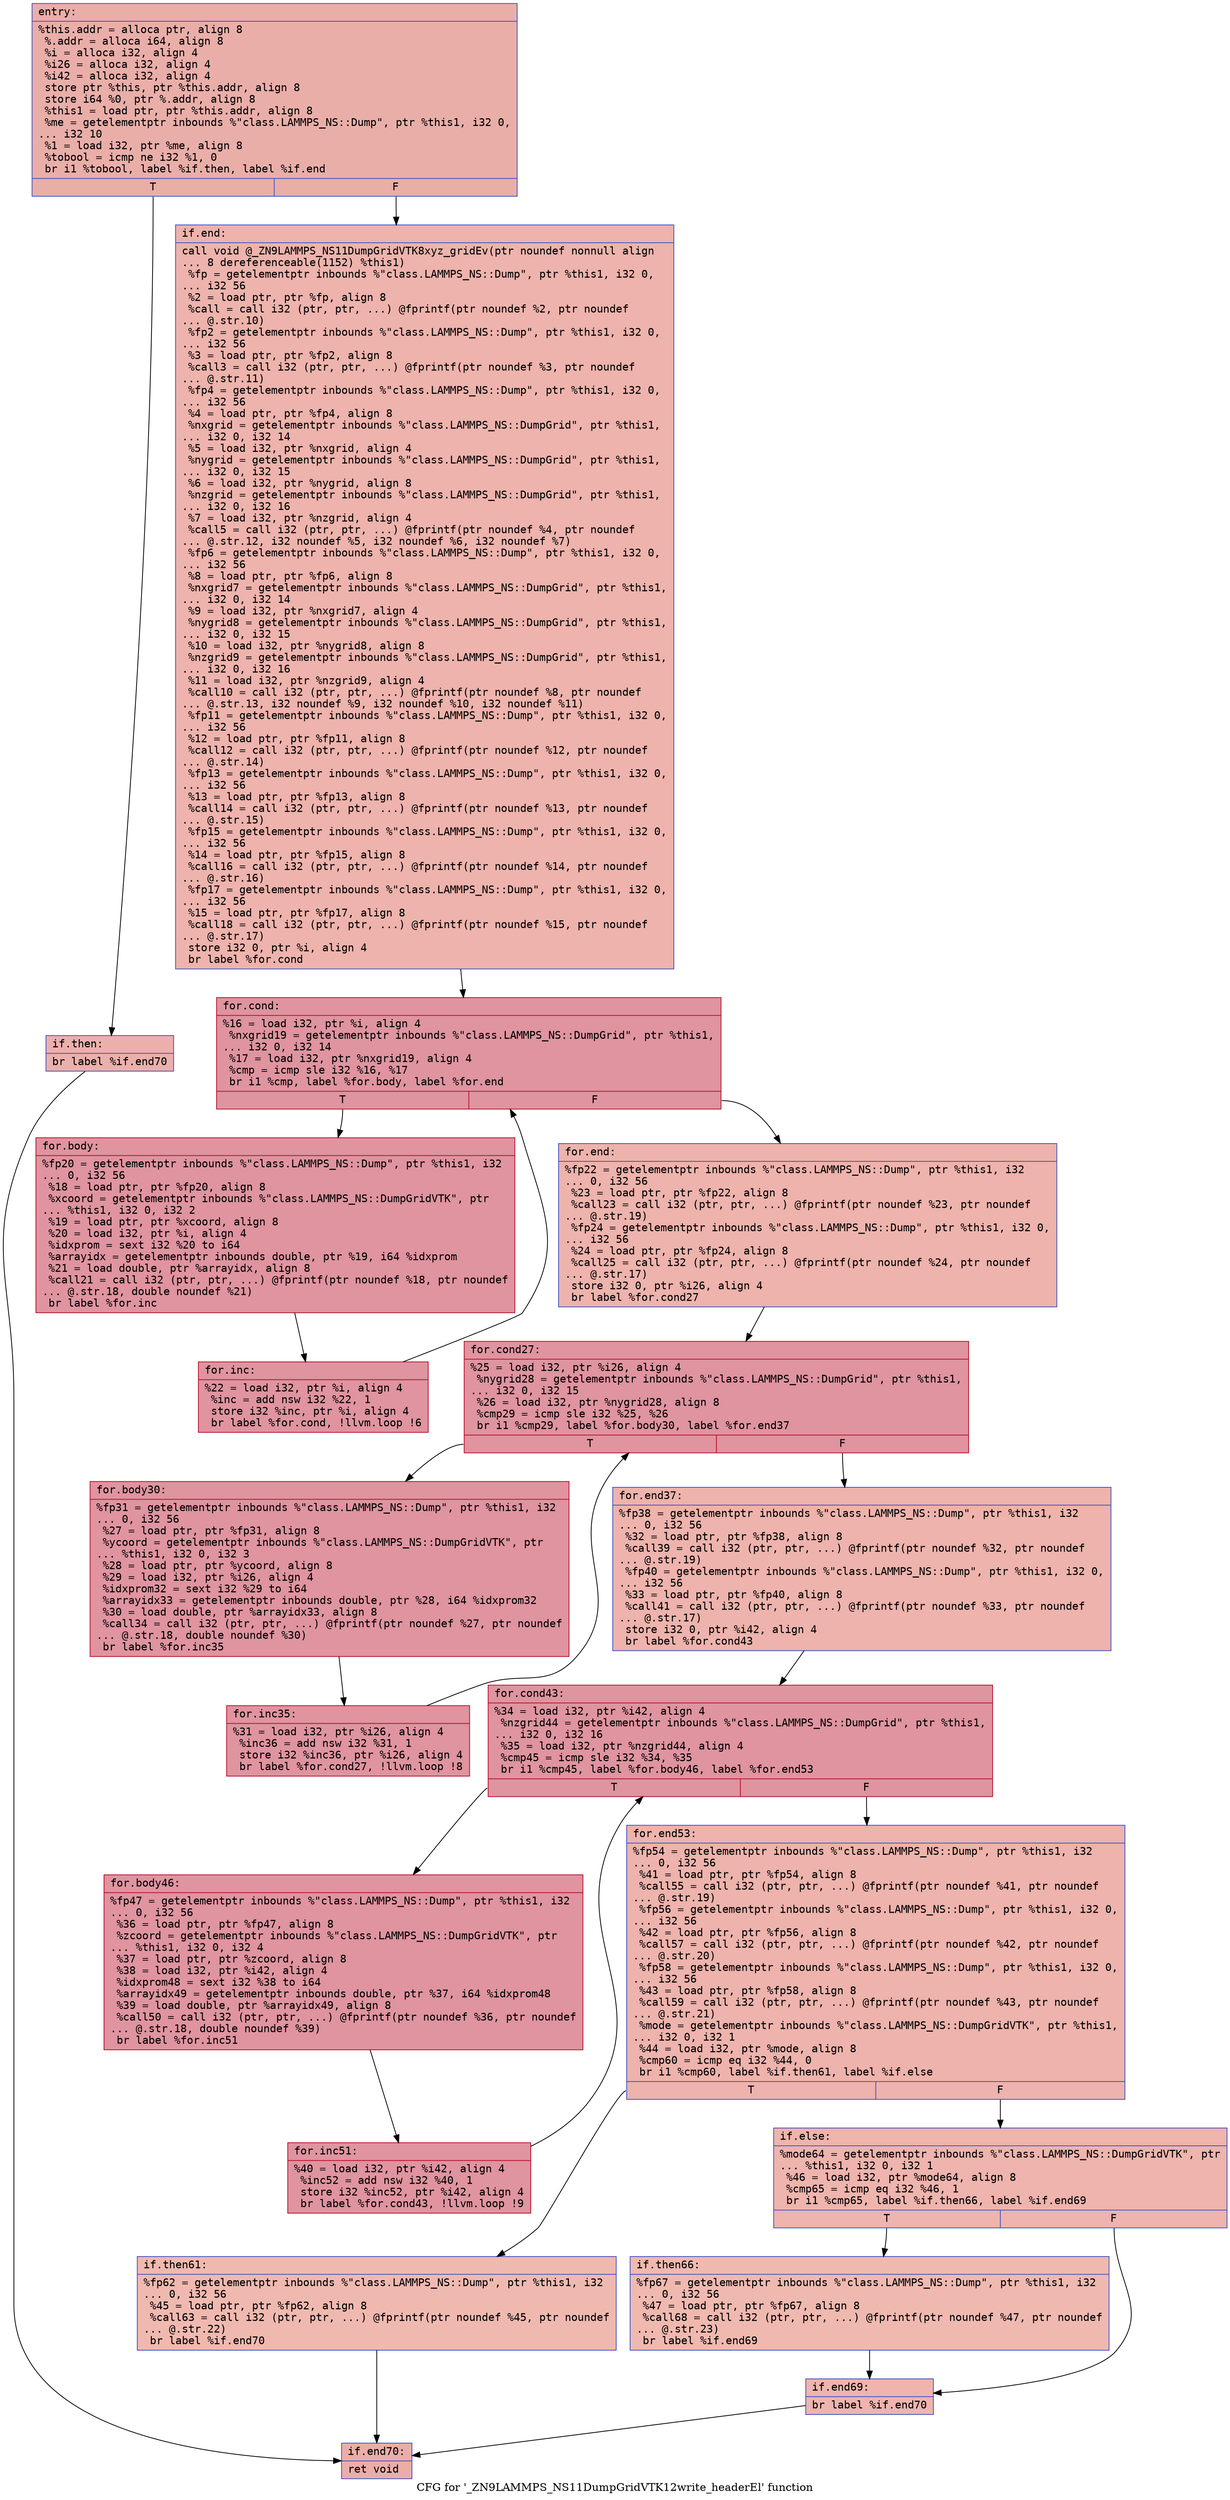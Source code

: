 digraph "CFG for '_ZN9LAMMPS_NS11DumpGridVTK12write_headerEl' function" {
	label="CFG for '_ZN9LAMMPS_NS11DumpGridVTK12write_headerEl' function";

	Node0x55b0f0941ae0 [shape=record,color="#3d50c3ff", style=filled, fillcolor="#d0473d70" fontname="Courier",label="{entry:\l|  %this.addr = alloca ptr, align 8\l  %.addr = alloca i64, align 8\l  %i = alloca i32, align 4\l  %i26 = alloca i32, align 4\l  %i42 = alloca i32, align 4\l  store ptr %this, ptr %this.addr, align 8\l  store i64 %0, ptr %.addr, align 8\l  %this1 = load ptr, ptr %this.addr, align 8\l  %me = getelementptr inbounds %\"class.LAMMPS_NS::Dump\", ptr %this1, i32 0,\l... i32 10\l  %1 = load i32, ptr %me, align 8\l  %tobool = icmp ne i32 %1, 0\l  br i1 %tobool, label %if.then, label %if.end\l|{<s0>T|<s1>F}}"];
	Node0x55b0f0941ae0:s0 -> Node0x55b0f0942110[tooltip="entry -> if.then\nProbability 62.50%" ];
	Node0x55b0f0941ae0:s1 -> Node0x55b0f0942180[tooltip="entry -> if.end\nProbability 37.50%" ];
	Node0x55b0f0942110 [shape=record,color="#3d50c3ff", style=filled, fillcolor="#d24b4070" fontname="Courier",label="{if.then:\l|  br label %if.end70\l}"];
	Node0x55b0f0942110 -> Node0x55b0f09422a0[tooltip="if.then -> if.end70\nProbability 100.00%" ];
	Node0x55b0f0942180 [shape=record,color="#3d50c3ff", style=filled, fillcolor="#d6524470" fontname="Courier",label="{if.end:\l|  call void @_ZN9LAMMPS_NS11DumpGridVTK8xyz_gridEv(ptr noundef nonnull align\l... 8 dereferenceable(1152) %this1)\l  %fp = getelementptr inbounds %\"class.LAMMPS_NS::Dump\", ptr %this1, i32 0,\l... i32 56\l  %2 = load ptr, ptr %fp, align 8\l  %call = call i32 (ptr, ptr, ...) @fprintf(ptr noundef %2, ptr noundef\l... @.str.10)\l  %fp2 = getelementptr inbounds %\"class.LAMMPS_NS::Dump\", ptr %this1, i32 0,\l... i32 56\l  %3 = load ptr, ptr %fp2, align 8\l  %call3 = call i32 (ptr, ptr, ...) @fprintf(ptr noundef %3, ptr noundef\l... @.str.11)\l  %fp4 = getelementptr inbounds %\"class.LAMMPS_NS::Dump\", ptr %this1, i32 0,\l... i32 56\l  %4 = load ptr, ptr %fp4, align 8\l  %nxgrid = getelementptr inbounds %\"class.LAMMPS_NS::DumpGrid\", ptr %this1,\l... i32 0, i32 14\l  %5 = load i32, ptr %nxgrid, align 4\l  %nygrid = getelementptr inbounds %\"class.LAMMPS_NS::DumpGrid\", ptr %this1,\l... i32 0, i32 15\l  %6 = load i32, ptr %nygrid, align 8\l  %nzgrid = getelementptr inbounds %\"class.LAMMPS_NS::DumpGrid\", ptr %this1,\l... i32 0, i32 16\l  %7 = load i32, ptr %nzgrid, align 4\l  %call5 = call i32 (ptr, ptr, ...) @fprintf(ptr noundef %4, ptr noundef\l... @.str.12, i32 noundef %5, i32 noundef %6, i32 noundef %7)\l  %fp6 = getelementptr inbounds %\"class.LAMMPS_NS::Dump\", ptr %this1, i32 0,\l... i32 56\l  %8 = load ptr, ptr %fp6, align 8\l  %nxgrid7 = getelementptr inbounds %\"class.LAMMPS_NS::DumpGrid\", ptr %this1,\l... i32 0, i32 14\l  %9 = load i32, ptr %nxgrid7, align 4\l  %nygrid8 = getelementptr inbounds %\"class.LAMMPS_NS::DumpGrid\", ptr %this1,\l... i32 0, i32 15\l  %10 = load i32, ptr %nygrid8, align 8\l  %nzgrid9 = getelementptr inbounds %\"class.LAMMPS_NS::DumpGrid\", ptr %this1,\l... i32 0, i32 16\l  %11 = load i32, ptr %nzgrid9, align 4\l  %call10 = call i32 (ptr, ptr, ...) @fprintf(ptr noundef %8, ptr noundef\l... @.str.13, i32 noundef %9, i32 noundef %10, i32 noundef %11)\l  %fp11 = getelementptr inbounds %\"class.LAMMPS_NS::Dump\", ptr %this1, i32 0,\l... i32 56\l  %12 = load ptr, ptr %fp11, align 8\l  %call12 = call i32 (ptr, ptr, ...) @fprintf(ptr noundef %12, ptr noundef\l... @.str.14)\l  %fp13 = getelementptr inbounds %\"class.LAMMPS_NS::Dump\", ptr %this1, i32 0,\l... i32 56\l  %13 = load ptr, ptr %fp13, align 8\l  %call14 = call i32 (ptr, ptr, ...) @fprintf(ptr noundef %13, ptr noundef\l... @.str.15)\l  %fp15 = getelementptr inbounds %\"class.LAMMPS_NS::Dump\", ptr %this1, i32 0,\l... i32 56\l  %14 = load ptr, ptr %fp15, align 8\l  %call16 = call i32 (ptr, ptr, ...) @fprintf(ptr noundef %14, ptr noundef\l... @.str.16)\l  %fp17 = getelementptr inbounds %\"class.LAMMPS_NS::Dump\", ptr %this1, i32 0,\l... i32 56\l  %15 = load ptr, ptr %fp17, align 8\l  %call18 = call i32 (ptr, ptr, ...) @fprintf(ptr noundef %15, ptr noundef\l... @.str.17)\l  store i32 0, ptr %i, align 4\l  br label %for.cond\l}"];
	Node0x55b0f0942180 -> Node0x55b0f0944720[tooltip="if.end -> for.cond\nProbability 100.00%" ];
	Node0x55b0f0944720 [shape=record,color="#b70d28ff", style=filled, fillcolor="#b70d2870" fontname="Courier",label="{for.cond:\l|  %16 = load i32, ptr %i, align 4\l  %nxgrid19 = getelementptr inbounds %\"class.LAMMPS_NS::DumpGrid\", ptr %this1,\l... i32 0, i32 14\l  %17 = load i32, ptr %nxgrid19, align 4\l  %cmp = icmp sle i32 %16, %17\l  br i1 %cmp, label %for.body, label %for.end\l|{<s0>T|<s1>F}}"];
	Node0x55b0f0944720:s0 -> Node0x55b0f0944a80[tooltip="for.cond -> for.body\nProbability 96.88%" ];
	Node0x55b0f0944720:s1 -> Node0x55b0f0944b00[tooltip="for.cond -> for.end\nProbability 3.12%" ];
	Node0x55b0f0944a80 [shape=record,color="#b70d28ff", style=filled, fillcolor="#b70d2870" fontname="Courier",label="{for.body:\l|  %fp20 = getelementptr inbounds %\"class.LAMMPS_NS::Dump\", ptr %this1, i32\l... 0, i32 56\l  %18 = load ptr, ptr %fp20, align 8\l  %xcoord = getelementptr inbounds %\"class.LAMMPS_NS::DumpGridVTK\", ptr\l... %this1, i32 0, i32 2\l  %19 = load ptr, ptr %xcoord, align 8\l  %20 = load i32, ptr %i, align 4\l  %idxprom = sext i32 %20 to i64\l  %arrayidx = getelementptr inbounds double, ptr %19, i64 %idxprom\l  %21 = load double, ptr %arrayidx, align 8\l  %call21 = call i32 (ptr, ptr, ...) @fprintf(ptr noundef %18, ptr noundef\l... @.str.18, double noundef %21)\l  br label %for.inc\l}"];
	Node0x55b0f0944a80 -> Node0x55b0f09451b0[tooltip="for.body -> for.inc\nProbability 100.00%" ];
	Node0x55b0f09451b0 [shape=record,color="#b70d28ff", style=filled, fillcolor="#b70d2870" fontname="Courier",label="{for.inc:\l|  %22 = load i32, ptr %i, align 4\l  %inc = add nsw i32 %22, 1\l  store i32 %inc, ptr %i, align 4\l  br label %for.cond, !llvm.loop !6\l}"];
	Node0x55b0f09451b0 -> Node0x55b0f0944720[tooltip="for.inc -> for.cond\nProbability 100.00%" ];
	Node0x55b0f0944b00 [shape=record,color="#3d50c3ff", style=filled, fillcolor="#d6524470" fontname="Courier",label="{for.end:\l|  %fp22 = getelementptr inbounds %\"class.LAMMPS_NS::Dump\", ptr %this1, i32\l... 0, i32 56\l  %23 = load ptr, ptr %fp22, align 8\l  %call23 = call i32 (ptr, ptr, ...) @fprintf(ptr noundef %23, ptr noundef\l... @.str.19)\l  %fp24 = getelementptr inbounds %\"class.LAMMPS_NS::Dump\", ptr %this1, i32 0,\l... i32 56\l  %24 = load ptr, ptr %fp24, align 8\l  %call25 = call i32 (ptr, ptr, ...) @fprintf(ptr noundef %24, ptr noundef\l... @.str.17)\l  store i32 0, ptr %i26, align 4\l  br label %for.cond27\l}"];
	Node0x55b0f0944b00 -> Node0x55b0f0946b50[tooltip="for.end -> for.cond27\nProbability 100.00%" ];
	Node0x55b0f0946b50 [shape=record,color="#b70d28ff", style=filled, fillcolor="#b70d2870" fontname="Courier",label="{for.cond27:\l|  %25 = load i32, ptr %i26, align 4\l  %nygrid28 = getelementptr inbounds %\"class.LAMMPS_NS::DumpGrid\", ptr %this1,\l... i32 0, i32 15\l  %26 = load i32, ptr %nygrid28, align 8\l  %cmp29 = icmp sle i32 %25, %26\l  br i1 %cmp29, label %for.body30, label %for.end37\l|{<s0>T|<s1>F}}"];
	Node0x55b0f0946b50:s0 -> Node0x55b0f0946ee0[tooltip="for.cond27 -> for.body30\nProbability 96.88%" ];
	Node0x55b0f0946b50:s1 -> Node0x55b0f0946f60[tooltip="for.cond27 -> for.end37\nProbability 3.12%" ];
	Node0x55b0f0946ee0 [shape=record,color="#b70d28ff", style=filled, fillcolor="#b70d2870" fontname="Courier",label="{for.body30:\l|  %fp31 = getelementptr inbounds %\"class.LAMMPS_NS::Dump\", ptr %this1, i32\l... 0, i32 56\l  %27 = load ptr, ptr %fp31, align 8\l  %ycoord = getelementptr inbounds %\"class.LAMMPS_NS::DumpGridVTK\", ptr\l... %this1, i32 0, i32 3\l  %28 = load ptr, ptr %ycoord, align 8\l  %29 = load i32, ptr %i26, align 4\l  %idxprom32 = sext i32 %29 to i64\l  %arrayidx33 = getelementptr inbounds double, ptr %28, i64 %idxprom32\l  %30 = load double, ptr %arrayidx33, align 8\l  %call34 = call i32 (ptr, ptr, ...) @fprintf(ptr noundef %27, ptr noundef\l... @.str.18, double noundef %30)\l  br label %for.inc35\l}"];
	Node0x55b0f0946ee0 -> Node0x55b0f0930940[tooltip="for.body30 -> for.inc35\nProbability 100.00%" ];
	Node0x55b0f0930940 [shape=record,color="#b70d28ff", style=filled, fillcolor="#b70d2870" fontname="Courier",label="{for.inc35:\l|  %31 = load i32, ptr %i26, align 4\l  %inc36 = add nsw i32 %31, 1\l  store i32 %inc36, ptr %i26, align 4\l  br label %for.cond27, !llvm.loop !8\l}"];
	Node0x55b0f0930940 -> Node0x55b0f0946b50[tooltip="for.inc35 -> for.cond27\nProbability 100.00%" ];
	Node0x55b0f0946f60 [shape=record,color="#3d50c3ff", style=filled, fillcolor="#d6524470" fontname="Courier",label="{for.end37:\l|  %fp38 = getelementptr inbounds %\"class.LAMMPS_NS::Dump\", ptr %this1, i32\l... 0, i32 56\l  %32 = load ptr, ptr %fp38, align 8\l  %call39 = call i32 (ptr, ptr, ...) @fprintf(ptr noundef %32, ptr noundef\l... @.str.19)\l  %fp40 = getelementptr inbounds %\"class.LAMMPS_NS::Dump\", ptr %this1, i32 0,\l... i32 56\l  %33 = load ptr, ptr %fp40, align 8\l  %call41 = call i32 (ptr, ptr, ...) @fprintf(ptr noundef %33, ptr noundef\l... @.str.17)\l  store i32 0, ptr %i42, align 4\l  br label %for.cond43\l}"];
	Node0x55b0f0946f60 -> Node0x55b0f0931300[tooltip="for.end37 -> for.cond43\nProbability 100.00%" ];
	Node0x55b0f0931300 [shape=record,color="#b70d28ff", style=filled, fillcolor="#b70d2870" fontname="Courier",label="{for.cond43:\l|  %34 = load i32, ptr %i42, align 4\l  %nzgrid44 = getelementptr inbounds %\"class.LAMMPS_NS::DumpGrid\", ptr %this1,\l... i32 0, i32 16\l  %35 = load i32, ptr %nzgrid44, align 4\l  %cmp45 = icmp sle i32 %34, %35\l  br i1 %cmp45, label %for.body46, label %for.end53\l|{<s0>T|<s1>F}}"];
	Node0x55b0f0931300:s0 -> Node0x55b0f0931690[tooltip="for.cond43 -> for.body46\nProbability 96.88%" ];
	Node0x55b0f0931300:s1 -> Node0x55b0f0931710[tooltip="for.cond43 -> for.end53\nProbability 3.12%" ];
	Node0x55b0f0931690 [shape=record,color="#b70d28ff", style=filled, fillcolor="#b70d2870" fontname="Courier",label="{for.body46:\l|  %fp47 = getelementptr inbounds %\"class.LAMMPS_NS::Dump\", ptr %this1, i32\l... 0, i32 56\l  %36 = load ptr, ptr %fp47, align 8\l  %zcoord = getelementptr inbounds %\"class.LAMMPS_NS::DumpGridVTK\", ptr\l... %this1, i32 0, i32 4\l  %37 = load ptr, ptr %zcoord, align 8\l  %38 = load i32, ptr %i42, align 4\l  %idxprom48 = sext i32 %38 to i64\l  %arrayidx49 = getelementptr inbounds double, ptr %37, i64 %idxprom48\l  %39 = load double, ptr %arrayidx49, align 8\l  %call50 = call i32 (ptr, ptr, ...) @fprintf(ptr noundef %36, ptr noundef\l... @.str.18, double noundef %39)\l  br label %for.inc51\l}"];
	Node0x55b0f0931690 -> Node0x55b0f0931de0[tooltip="for.body46 -> for.inc51\nProbability 100.00%" ];
	Node0x55b0f0931de0 [shape=record,color="#b70d28ff", style=filled, fillcolor="#b70d2870" fontname="Courier",label="{for.inc51:\l|  %40 = load i32, ptr %i42, align 4\l  %inc52 = add nsw i32 %40, 1\l  store i32 %inc52, ptr %i42, align 4\l  br label %for.cond43, !llvm.loop !9\l}"];
	Node0x55b0f0931de0 -> Node0x55b0f0931300[tooltip="for.inc51 -> for.cond43\nProbability 100.00%" ];
	Node0x55b0f0931710 [shape=record,color="#3d50c3ff", style=filled, fillcolor="#d6524470" fontname="Courier",label="{for.end53:\l|  %fp54 = getelementptr inbounds %\"class.LAMMPS_NS::Dump\", ptr %this1, i32\l... 0, i32 56\l  %41 = load ptr, ptr %fp54, align 8\l  %call55 = call i32 (ptr, ptr, ...) @fprintf(ptr noundef %41, ptr noundef\l... @.str.19)\l  %fp56 = getelementptr inbounds %\"class.LAMMPS_NS::Dump\", ptr %this1, i32 0,\l... i32 56\l  %42 = load ptr, ptr %fp56, align 8\l  %call57 = call i32 (ptr, ptr, ...) @fprintf(ptr noundef %42, ptr noundef\l... @.str.20)\l  %fp58 = getelementptr inbounds %\"class.LAMMPS_NS::Dump\", ptr %this1, i32 0,\l... i32 56\l  %43 = load ptr, ptr %fp58, align 8\l  %call59 = call i32 (ptr, ptr, ...) @fprintf(ptr noundef %43, ptr noundef\l... @.str.21)\l  %mode = getelementptr inbounds %\"class.LAMMPS_NS::DumpGridVTK\", ptr %this1,\l... i32 0, i32 1\l  %44 = load i32, ptr %mode, align 8\l  %cmp60 = icmp eq i32 %44, 0\l  br i1 %cmp60, label %if.then61, label %if.else\l|{<s0>T|<s1>F}}"];
	Node0x55b0f0931710:s0 -> Node0x55b0f094b910[tooltip="for.end53 -> if.then61\nProbability 37.50%" ];
	Node0x55b0f0931710:s1 -> Node0x55b0f094b990[tooltip="for.end53 -> if.else\nProbability 62.50%" ];
	Node0x55b0f094b910 [shape=record,color="#3d50c3ff", style=filled, fillcolor="#de614d70" fontname="Courier",label="{if.then61:\l|  %fp62 = getelementptr inbounds %\"class.LAMMPS_NS::Dump\", ptr %this1, i32\l... 0, i32 56\l  %45 = load ptr, ptr %fp62, align 8\l  %call63 = call i32 (ptr, ptr, ...) @fprintf(ptr noundef %45, ptr noundef\l... @.str.22)\l  br label %if.end70\l}"];
	Node0x55b0f094b910 -> Node0x55b0f09422a0[tooltip="if.then61 -> if.end70\nProbability 100.00%" ];
	Node0x55b0f094b990 [shape=record,color="#3d50c3ff", style=filled, fillcolor="#d8564670" fontname="Courier",label="{if.else:\l|  %mode64 = getelementptr inbounds %\"class.LAMMPS_NS::DumpGridVTK\", ptr\l... %this1, i32 0, i32 1\l  %46 = load i32, ptr %mode64, align 8\l  %cmp65 = icmp eq i32 %46, 1\l  br i1 %cmp65, label %if.then66, label %if.end69\l|{<s0>T|<s1>F}}"];
	Node0x55b0f094b990:s0 -> Node0x55b0f094bfc0[tooltip="if.else -> if.then66\nProbability 50.00%" ];
	Node0x55b0f094b990:s1 -> Node0x55b0f094c040[tooltip="if.else -> if.end69\nProbability 50.00%" ];
	Node0x55b0f094bfc0 [shape=record,color="#3d50c3ff", style=filled, fillcolor="#de614d70" fontname="Courier",label="{if.then66:\l|  %fp67 = getelementptr inbounds %\"class.LAMMPS_NS::Dump\", ptr %this1, i32\l... 0, i32 56\l  %47 = load ptr, ptr %fp67, align 8\l  %call68 = call i32 (ptr, ptr, ...) @fprintf(ptr noundef %47, ptr noundef\l... @.str.23)\l  br label %if.end69\l}"];
	Node0x55b0f094bfc0 -> Node0x55b0f094c040[tooltip="if.then66 -> if.end69\nProbability 100.00%" ];
	Node0x55b0f094c040 [shape=record,color="#3d50c3ff", style=filled, fillcolor="#d8564670" fontname="Courier",label="{if.end69:\l|  br label %if.end70\l}"];
	Node0x55b0f094c040 -> Node0x55b0f09422a0[tooltip="if.end69 -> if.end70\nProbability 100.00%" ];
	Node0x55b0f09422a0 [shape=record,color="#3d50c3ff", style=filled, fillcolor="#d0473d70" fontname="Courier",label="{if.end70:\l|  ret void\l}"];
}

